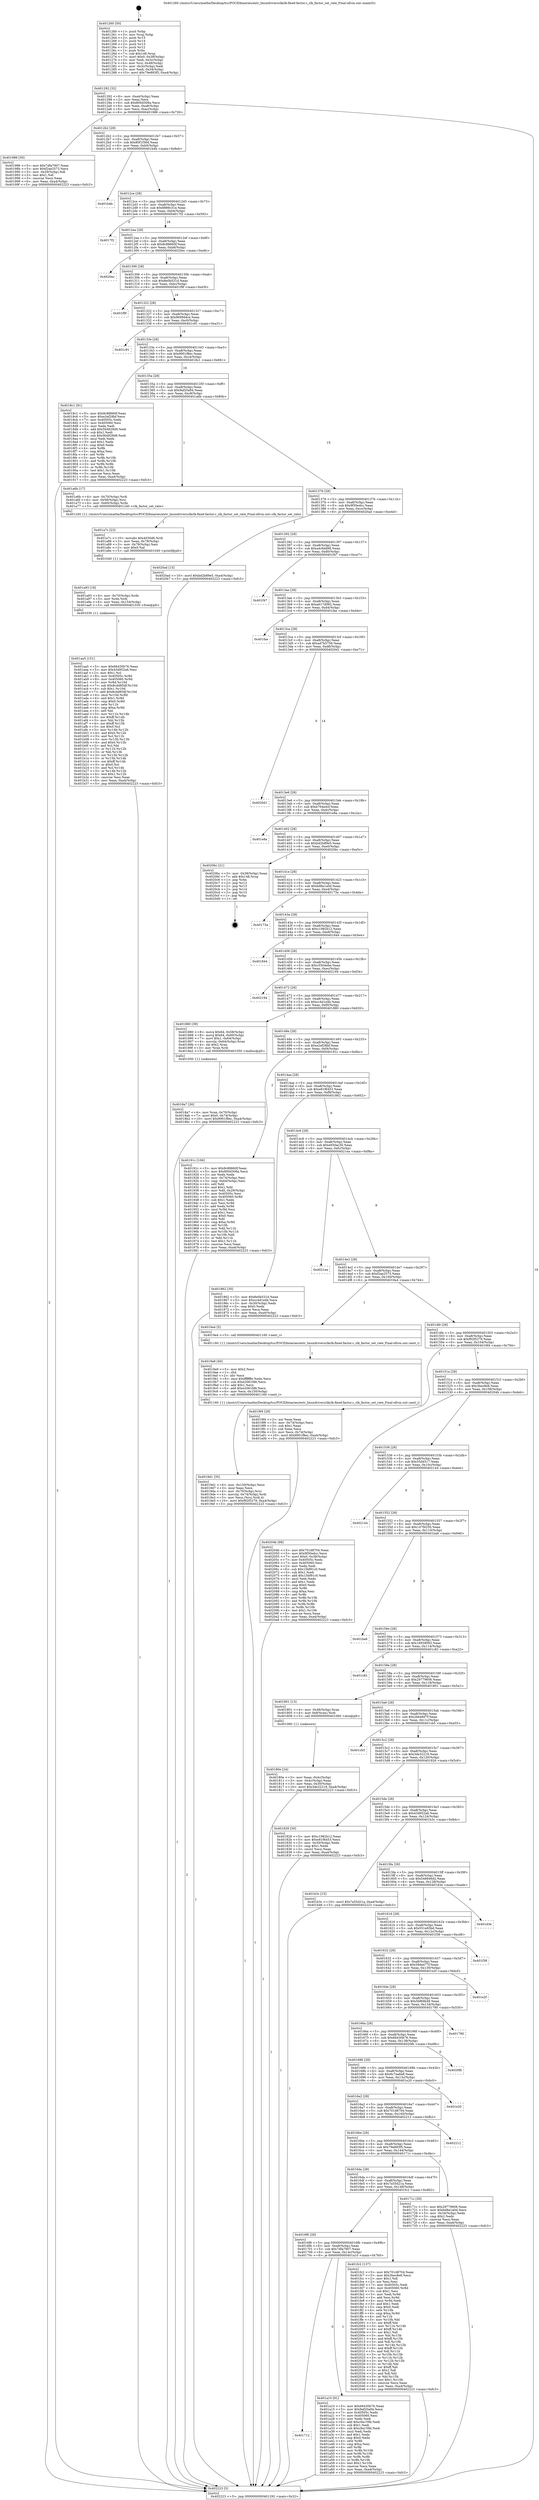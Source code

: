 digraph "0x401260" {
  label = "0x401260 (/mnt/c/Users/mathe/Desktop/tcc/POCII/binaries/extr_linuxdriversclkclk-fixed-factor.c_clk_factor_set_rate_Final-ollvm.out::main(0))"
  labelloc = "t"
  node[shape=record]

  Entry [label="",width=0.3,height=0.3,shape=circle,fillcolor=black,style=filled]
  "0x401292" [label="{
     0x401292 [32]\l
     | [instrs]\l
     &nbsp;&nbsp;0x401292 \<+6\>: mov -0xa4(%rbp),%eax\l
     &nbsp;&nbsp;0x401298 \<+2\>: mov %eax,%ecx\l
     &nbsp;&nbsp;0x40129a \<+6\>: sub $0x800d308a,%ecx\l
     &nbsp;&nbsp;0x4012a0 \<+6\>: mov %eax,-0xa8(%rbp)\l
     &nbsp;&nbsp;0x4012a6 \<+6\>: mov %ecx,-0xac(%rbp)\l
     &nbsp;&nbsp;0x4012ac \<+6\>: je 0000000000401986 \<main+0x726\>\l
  }"]
  "0x401986" [label="{
     0x401986 [30]\l
     | [instrs]\l
     &nbsp;&nbsp;0x401986 \<+5\>: mov $0x7dfa7907,%eax\l
     &nbsp;&nbsp;0x40198b \<+5\>: mov $0xf2ae2573,%ecx\l
     &nbsp;&nbsp;0x401990 \<+3\>: mov -0x29(%rbp),%dl\l
     &nbsp;&nbsp;0x401993 \<+3\>: test $0x1,%dl\l
     &nbsp;&nbsp;0x401996 \<+3\>: cmovne %ecx,%eax\l
     &nbsp;&nbsp;0x401999 \<+6\>: mov %eax,-0xa4(%rbp)\l
     &nbsp;&nbsp;0x40199f \<+5\>: jmp 0000000000402223 \<main+0xfc3\>\l
  }"]
  "0x4012b2" [label="{
     0x4012b2 [28]\l
     | [instrs]\l
     &nbsp;&nbsp;0x4012b2 \<+5\>: jmp 00000000004012b7 \<main+0x57\>\l
     &nbsp;&nbsp;0x4012b7 \<+6\>: mov -0xa8(%rbp),%eax\l
     &nbsp;&nbsp;0x4012bd \<+5\>: sub $0x80f1f36d,%eax\l
     &nbsp;&nbsp;0x4012c2 \<+6\>: mov %eax,-0xb0(%rbp)\l
     &nbsp;&nbsp;0x4012c8 \<+6\>: je 0000000000401b4b \<main+0x8eb\>\l
  }"]
  Exit [label="",width=0.3,height=0.3,shape=circle,fillcolor=black,style=filled,peripheries=2]
  "0x401b4b" [label="{
     0x401b4b\l
  }", style=dashed]
  "0x4012ce" [label="{
     0x4012ce [28]\l
     | [instrs]\l
     &nbsp;&nbsp;0x4012ce \<+5\>: jmp 00000000004012d3 \<main+0x73\>\l
     &nbsp;&nbsp;0x4012d3 \<+6\>: mov -0xa8(%rbp),%eax\l
     &nbsp;&nbsp;0x4012d9 \<+5\>: sub $0x8889c31e,%eax\l
     &nbsp;&nbsp;0x4012de \<+6\>: mov %eax,-0xb4(%rbp)\l
     &nbsp;&nbsp;0x4012e4 \<+6\>: je 00000000004017f2 \<main+0x592\>\l
  }"]
  "0x401aa5" [label="{
     0x401aa5 [151]\l
     | [instrs]\l
     &nbsp;&nbsp;0x401aa5 \<+5\>: mov $0x66430b76,%eax\l
     &nbsp;&nbsp;0x401aaa \<+5\>: mov $0x43d952a6,%esi\l
     &nbsp;&nbsp;0x401aaf \<+2\>: mov $0x1,%cl\l
     &nbsp;&nbsp;0x401ab1 \<+8\>: mov 0x40505c,%r8d\l
     &nbsp;&nbsp;0x401ab9 \<+8\>: mov 0x405060,%r9d\l
     &nbsp;&nbsp;0x401ac1 \<+3\>: mov %r8d,%r10d\l
     &nbsp;&nbsp;0x401ac4 \<+7\>: sub $0x8cdd85df,%r10d\l
     &nbsp;&nbsp;0x401acb \<+4\>: sub $0x1,%r10d\l
     &nbsp;&nbsp;0x401acf \<+7\>: add $0x8cdd85df,%r10d\l
     &nbsp;&nbsp;0x401ad6 \<+4\>: imul %r10d,%r8d\l
     &nbsp;&nbsp;0x401ada \<+4\>: and $0x1,%r8d\l
     &nbsp;&nbsp;0x401ade \<+4\>: cmp $0x0,%r8d\l
     &nbsp;&nbsp;0x401ae2 \<+4\>: sete %r11b\l
     &nbsp;&nbsp;0x401ae6 \<+4\>: cmp $0xa,%r9d\l
     &nbsp;&nbsp;0x401aea \<+3\>: setl %bl\l
     &nbsp;&nbsp;0x401aed \<+3\>: mov %r11b,%r14b\l
     &nbsp;&nbsp;0x401af0 \<+4\>: xor $0xff,%r14b\l
     &nbsp;&nbsp;0x401af4 \<+3\>: mov %bl,%r15b\l
     &nbsp;&nbsp;0x401af7 \<+4\>: xor $0xff,%r15b\l
     &nbsp;&nbsp;0x401afb \<+3\>: xor $0x0,%cl\l
     &nbsp;&nbsp;0x401afe \<+3\>: mov %r14b,%r12b\l
     &nbsp;&nbsp;0x401b01 \<+4\>: and $0x0,%r12b\l
     &nbsp;&nbsp;0x401b05 \<+3\>: and %cl,%r11b\l
     &nbsp;&nbsp;0x401b08 \<+3\>: mov %r15b,%r13b\l
     &nbsp;&nbsp;0x401b0b \<+4\>: and $0x0,%r13b\l
     &nbsp;&nbsp;0x401b0f \<+2\>: and %cl,%bl\l
     &nbsp;&nbsp;0x401b11 \<+3\>: or %r11b,%r12b\l
     &nbsp;&nbsp;0x401b14 \<+3\>: or %bl,%r13b\l
     &nbsp;&nbsp;0x401b17 \<+3\>: xor %r13b,%r12b\l
     &nbsp;&nbsp;0x401b1a \<+3\>: or %r15b,%r14b\l
     &nbsp;&nbsp;0x401b1d \<+4\>: xor $0xff,%r14b\l
     &nbsp;&nbsp;0x401b21 \<+3\>: or $0x0,%cl\l
     &nbsp;&nbsp;0x401b24 \<+3\>: and %cl,%r14b\l
     &nbsp;&nbsp;0x401b27 \<+3\>: or %r14b,%r12b\l
     &nbsp;&nbsp;0x401b2a \<+4\>: test $0x1,%r12b\l
     &nbsp;&nbsp;0x401b2e \<+3\>: cmovne %esi,%eax\l
     &nbsp;&nbsp;0x401b31 \<+6\>: mov %eax,-0xa4(%rbp)\l
     &nbsp;&nbsp;0x401b37 \<+5\>: jmp 0000000000402223 \<main+0xfc3\>\l
  }"]
  "0x4017f2" [label="{
     0x4017f2\l
  }", style=dashed]
  "0x4012ea" [label="{
     0x4012ea [28]\l
     | [instrs]\l
     &nbsp;&nbsp;0x4012ea \<+5\>: jmp 00000000004012ef \<main+0x8f\>\l
     &nbsp;&nbsp;0x4012ef \<+6\>: mov -0xa8(%rbp),%eax\l
     &nbsp;&nbsp;0x4012f5 \<+5\>: sub $0x8c88660f,%eax\l
     &nbsp;&nbsp;0x4012fa \<+6\>: mov %eax,-0xb8(%rbp)\l
     &nbsp;&nbsp;0x401300 \<+6\>: je 00000000004020ec \<main+0xe8c\>\l
  }"]
  "0x401a93" [label="{
     0x401a93 [18]\l
     | [instrs]\l
     &nbsp;&nbsp;0x401a93 \<+4\>: mov -0x70(%rbp),%rdx\l
     &nbsp;&nbsp;0x401a97 \<+3\>: mov %rdx,%rdi\l
     &nbsp;&nbsp;0x401a9a \<+6\>: mov %eax,-0x154(%rbp)\l
     &nbsp;&nbsp;0x401aa0 \<+5\>: call 0000000000401030 \<free@plt\>\l
     | [calls]\l
     &nbsp;&nbsp;0x401030 \{1\} (unknown)\l
  }"]
  "0x4020ec" [label="{
     0x4020ec\l
  }", style=dashed]
  "0x401306" [label="{
     0x401306 [28]\l
     | [instrs]\l
     &nbsp;&nbsp;0x401306 \<+5\>: jmp 000000000040130b \<main+0xab\>\l
     &nbsp;&nbsp;0x40130b \<+6\>: mov -0xa8(%rbp),%eax\l
     &nbsp;&nbsp;0x401311 \<+5\>: sub $0x8e0b531d,%eax\l
     &nbsp;&nbsp;0x401316 \<+6\>: mov %eax,-0xbc(%rbp)\l
     &nbsp;&nbsp;0x40131c \<+6\>: je 0000000000401f9f \<main+0xd3f\>\l
  }"]
  "0x401a7c" [label="{
     0x401a7c [23]\l
     | [instrs]\l
     &nbsp;&nbsp;0x401a7c \<+10\>: movabs $0x4030d6,%rdi\l
     &nbsp;&nbsp;0x401a86 \<+3\>: mov %eax,-0x78(%rbp)\l
     &nbsp;&nbsp;0x401a89 \<+3\>: mov -0x78(%rbp),%esi\l
     &nbsp;&nbsp;0x401a8c \<+2\>: mov $0x0,%al\l
     &nbsp;&nbsp;0x401a8e \<+5\>: call 0000000000401040 \<printf@plt\>\l
     | [calls]\l
     &nbsp;&nbsp;0x401040 \{1\} (unknown)\l
  }"]
  "0x401f9f" [label="{
     0x401f9f\l
  }", style=dashed]
  "0x401322" [label="{
     0x401322 [28]\l
     | [instrs]\l
     &nbsp;&nbsp;0x401322 \<+5\>: jmp 0000000000401327 \<main+0xc7\>\l
     &nbsp;&nbsp;0x401327 \<+6\>: mov -0xa8(%rbp),%eax\l
     &nbsp;&nbsp;0x40132d \<+5\>: sub $0x9699d4ce,%eax\l
     &nbsp;&nbsp;0x401332 \<+6\>: mov %eax,-0xc0(%rbp)\l
     &nbsp;&nbsp;0x401338 \<+6\>: je 0000000000401c91 \<main+0xa31\>\l
  }"]
  "0x401712" [label="{
     0x401712\l
  }", style=dashed]
  "0x401c91" [label="{
     0x401c91\l
  }", style=dashed]
  "0x40133e" [label="{
     0x40133e [28]\l
     | [instrs]\l
     &nbsp;&nbsp;0x40133e \<+5\>: jmp 0000000000401343 \<main+0xe3\>\l
     &nbsp;&nbsp;0x401343 \<+6\>: mov -0xa8(%rbp),%eax\l
     &nbsp;&nbsp;0x401349 \<+5\>: sub $0x9901f8ec,%eax\l
     &nbsp;&nbsp;0x40134e \<+6\>: mov %eax,-0xc4(%rbp)\l
     &nbsp;&nbsp;0x401354 \<+6\>: je 00000000004018c1 \<main+0x661\>\l
  }"]
  "0x401a10" [label="{
     0x401a10 [91]\l
     | [instrs]\l
     &nbsp;&nbsp;0x401a10 \<+5\>: mov $0x66430b76,%eax\l
     &nbsp;&nbsp;0x401a15 \<+5\>: mov $0x9af20a94,%ecx\l
     &nbsp;&nbsp;0x401a1a \<+7\>: mov 0x40505c,%edx\l
     &nbsp;&nbsp;0x401a21 \<+7\>: mov 0x405060,%esi\l
     &nbsp;&nbsp;0x401a28 \<+2\>: mov %edx,%edi\l
     &nbsp;&nbsp;0x401a2a \<+6\>: add $0xc9a159b,%edi\l
     &nbsp;&nbsp;0x401a30 \<+3\>: sub $0x1,%edi\l
     &nbsp;&nbsp;0x401a33 \<+6\>: sub $0xc9a159b,%edi\l
     &nbsp;&nbsp;0x401a39 \<+3\>: imul %edi,%edx\l
     &nbsp;&nbsp;0x401a3c \<+3\>: and $0x1,%edx\l
     &nbsp;&nbsp;0x401a3f \<+3\>: cmp $0x0,%edx\l
     &nbsp;&nbsp;0x401a42 \<+4\>: sete %r8b\l
     &nbsp;&nbsp;0x401a46 \<+3\>: cmp $0xa,%esi\l
     &nbsp;&nbsp;0x401a49 \<+4\>: setl %r9b\l
     &nbsp;&nbsp;0x401a4d \<+3\>: mov %r8b,%r10b\l
     &nbsp;&nbsp;0x401a50 \<+3\>: and %r9b,%r10b\l
     &nbsp;&nbsp;0x401a53 \<+3\>: xor %r9b,%r8b\l
     &nbsp;&nbsp;0x401a56 \<+3\>: or %r8b,%r10b\l
     &nbsp;&nbsp;0x401a59 \<+4\>: test $0x1,%r10b\l
     &nbsp;&nbsp;0x401a5d \<+3\>: cmovne %ecx,%eax\l
     &nbsp;&nbsp;0x401a60 \<+6\>: mov %eax,-0xa4(%rbp)\l
     &nbsp;&nbsp;0x401a66 \<+5\>: jmp 0000000000402223 \<main+0xfc3\>\l
  }"]
  "0x4018c1" [label="{
     0x4018c1 [91]\l
     | [instrs]\l
     &nbsp;&nbsp;0x4018c1 \<+5\>: mov $0x8c88660f,%eax\l
     &nbsp;&nbsp;0x4018c6 \<+5\>: mov $0xe2ef28bf,%ecx\l
     &nbsp;&nbsp;0x4018cb \<+7\>: mov 0x40505c,%edx\l
     &nbsp;&nbsp;0x4018d2 \<+7\>: mov 0x405060,%esi\l
     &nbsp;&nbsp;0x4018d9 \<+2\>: mov %edx,%edi\l
     &nbsp;&nbsp;0x4018db \<+6\>: add $0x564829d9,%edi\l
     &nbsp;&nbsp;0x4018e1 \<+3\>: sub $0x1,%edi\l
     &nbsp;&nbsp;0x4018e4 \<+6\>: sub $0x564829d9,%edi\l
     &nbsp;&nbsp;0x4018ea \<+3\>: imul %edi,%edx\l
     &nbsp;&nbsp;0x4018ed \<+3\>: and $0x1,%edx\l
     &nbsp;&nbsp;0x4018f0 \<+3\>: cmp $0x0,%edx\l
     &nbsp;&nbsp;0x4018f3 \<+4\>: sete %r8b\l
     &nbsp;&nbsp;0x4018f7 \<+3\>: cmp $0xa,%esi\l
     &nbsp;&nbsp;0x4018fa \<+4\>: setl %r9b\l
     &nbsp;&nbsp;0x4018fe \<+3\>: mov %r8b,%r10b\l
     &nbsp;&nbsp;0x401901 \<+3\>: and %r9b,%r10b\l
     &nbsp;&nbsp;0x401904 \<+3\>: xor %r9b,%r8b\l
     &nbsp;&nbsp;0x401907 \<+3\>: or %r8b,%r10b\l
     &nbsp;&nbsp;0x40190a \<+4\>: test $0x1,%r10b\l
     &nbsp;&nbsp;0x40190e \<+3\>: cmovne %ecx,%eax\l
     &nbsp;&nbsp;0x401911 \<+6\>: mov %eax,-0xa4(%rbp)\l
     &nbsp;&nbsp;0x401917 \<+5\>: jmp 0000000000402223 \<main+0xfc3\>\l
  }"]
  "0x40135a" [label="{
     0x40135a [28]\l
     | [instrs]\l
     &nbsp;&nbsp;0x40135a \<+5\>: jmp 000000000040135f \<main+0xff\>\l
     &nbsp;&nbsp;0x40135f \<+6\>: mov -0xa8(%rbp),%eax\l
     &nbsp;&nbsp;0x401365 \<+5\>: sub $0x9af20a94,%eax\l
     &nbsp;&nbsp;0x40136a \<+6\>: mov %eax,-0xc8(%rbp)\l
     &nbsp;&nbsp;0x401370 \<+6\>: je 0000000000401a6b \<main+0x80b\>\l
  }"]
  "0x4016f6" [label="{
     0x4016f6 [28]\l
     | [instrs]\l
     &nbsp;&nbsp;0x4016f6 \<+5\>: jmp 00000000004016fb \<main+0x49b\>\l
     &nbsp;&nbsp;0x4016fb \<+6\>: mov -0xa8(%rbp),%eax\l
     &nbsp;&nbsp;0x401701 \<+5\>: sub $0x7dfa7907,%eax\l
     &nbsp;&nbsp;0x401706 \<+6\>: mov %eax,-0x14c(%rbp)\l
     &nbsp;&nbsp;0x40170c \<+6\>: je 0000000000401a10 \<main+0x7b0\>\l
  }"]
  "0x401a6b" [label="{
     0x401a6b [17]\l
     | [instrs]\l
     &nbsp;&nbsp;0x401a6b \<+4\>: mov -0x70(%rbp),%rdi\l
     &nbsp;&nbsp;0x401a6f \<+4\>: mov -0x58(%rbp),%rsi\l
     &nbsp;&nbsp;0x401a73 \<+4\>: mov -0x60(%rbp),%rdx\l
     &nbsp;&nbsp;0x401a77 \<+5\>: call 0000000000401240 \<clk_factor_set_rate\>\l
     | [calls]\l
     &nbsp;&nbsp;0x401240 \{1\} (/mnt/c/Users/mathe/Desktop/tcc/POCII/binaries/extr_linuxdriversclkclk-fixed-factor.c_clk_factor_set_rate_Final-ollvm.out::clk_factor_set_rate)\l
  }"]
  "0x401376" [label="{
     0x401376 [28]\l
     | [instrs]\l
     &nbsp;&nbsp;0x401376 \<+5\>: jmp 000000000040137b \<main+0x11b\>\l
     &nbsp;&nbsp;0x40137b \<+6\>: mov -0xa8(%rbp),%eax\l
     &nbsp;&nbsp;0x401381 \<+5\>: sub $0x9f30edcc,%eax\l
     &nbsp;&nbsp;0x401386 \<+6\>: mov %eax,-0xcc(%rbp)\l
     &nbsp;&nbsp;0x40138c \<+6\>: je 00000000004020ad \<main+0xe4d\>\l
  }"]
  "0x401fc2" [label="{
     0x401fc2 [137]\l
     | [instrs]\l
     &nbsp;&nbsp;0x401fc2 \<+5\>: mov $0x701d8704,%eax\l
     &nbsp;&nbsp;0x401fc7 \<+5\>: mov $0x3bec8e8,%ecx\l
     &nbsp;&nbsp;0x401fcc \<+2\>: mov $0x1,%dl\l
     &nbsp;&nbsp;0x401fce \<+2\>: xor %esi,%esi\l
     &nbsp;&nbsp;0x401fd0 \<+7\>: mov 0x40505c,%edi\l
     &nbsp;&nbsp;0x401fd7 \<+8\>: mov 0x405060,%r8d\l
     &nbsp;&nbsp;0x401fdf \<+3\>: sub $0x1,%esi\l
     &nbsp;&nbsp;0x401fe2 \<+3\>: mov %edi,%r9d\l
     &nbsp;&nbsp;0x401fe5 \<+3\>: add %esi,%r9d\l
     &nbsp;&nbsp;0x401fe8 \<+4\>: imul %r9d,%edi\l
     &nbsp;&nbsp;0x401fec \<+3\>: and $0x1,%edi\l
     &nbsp;&nbsp;0x401fef \<+3\>: cmp $0x0,%edi\l
     &nbsp;&nbsp;0x401ff2 \<+4\>: sete %r10b\l
     &nbsp;&nbsp;0x401ff6 \<+4\>: cmp $0xa,%r8d\l
     &nbsp;&nbsp;0x401ffa \<+4\>: setl %r11b\l
     &nbsp;&nbsp;0x401ffe \<+3\>: mov %r10b,%bl\l
     &nbsp;&nbsp;0x402001 \<+3\>: xor $0xff,%bl\l
     &nbsp;&nbsp;0x402004 \<+3\>: mov %r11b,%r14b\l
     &nbsp;&nbsp;0x402007 \<+4\>: xor $0xff,%r14b\l
     &nbsp;&nbsp;0x40200b \<+3\>: xor $0x1,%dl\l
     &nbsp;&nbsp;0x40200e \<+3\>: mov %bl,%r15b\l
     &nbsp;&nbsp;0x402011 \<+4\>: and $0xff,%r15b\l
     &nbsp;&nbsp;0x402015 \<+3\>: and %dl,%r10b\l
     &nbsp;&nbsp;0x402018 \<+3\>: mov %r14b,%r12b\l
     &nbsp;&nbsp;0x40201b \<+4\>: and $0xff,%r12b\l
     &nbsp;&nbsp;0x40201f \<+3\>: and %dl,%r11b\l
     &nbsp;&nbsp;0x402022 \<+3\>: or %r10b,%r15b\l
     &nbsp;&nbsp;0x402025 \<+3\>: or %r11b,%r12b\l
     &nbsp;&nbsp;0x402028 \<+3\>: xor %r12b,%r15b\l
     &nbsp;&nbsp;0x40202b \<+3\>: or %r14b,%bl\l
     &nbsp;&nbsp;0x40202e \<+3\>: xor $0xff,%bl\l
     &nbsp;&nbsp;0x402031 \<+3\>: or $0x1,%dl\l
     &nbsp;&nbsp;0x402034 \<+2\>: and %dl,%bl\l
     &nbsp;&nbsp;0x402036 \<+3\>: or %bl,%r15b\l
     &nbsp;&nbsp;0x402039 \<+4\>: test $0x1,%r15b\l
     &nbsp;&nbsp;0x40203d \<+3\>: cmovne %ecx,%eax\l
     &nbsp;&nbsp;0x402040 \<+6\>: mov %eax,-0xa4(%rbp)\l
     &nbsp;&nbsp;0x402046 \<+5\>: jmp 0000000000402223 \<main+0xfc3\>\l
  }"]
  "0x4020ad" [label="{
     0x4020ad [15]\l
     | [instrs]\l
     &nbsp;&nbsp;0x4020ad \<+10\>: movl $0xbd2b89e5,-0xa4(%rbp)\l
     &nbsp;&nbsp;0x4020b7 \<+5\>: jmp 0000000000402223 \<main+0xfc3\>\l
  }"]
  "0x401392" [label="{
     0x401392 [28]\l
     | [instrs]\l
     &nbsp;&nbsp;0x401392 \<+5\>: jmp 0000000000401397 \<main+0x137\>\l
     &nbsp;&nbsp;0x401397 \<+6\>: mov -0xa8(%rbp),%eax\l
     &nbsp;&nbsp;0x40139d \<+5\>: sub $0xa4c6dd98,%eax\l
     &nbsp;&nbsp;0x4013a2 \<+6\>: mov %eax,-0xd0(%rbp)\l
     &nbsp;&nbsp;0x4013a8 \<+6\>: je 0000000000401f47 \<main+0xce7\>\l
  }"]
  "0x4019d1" [label="{
     0x4019d1 [35]\l
     | [instrs]\l
     &nbsp;&nbsp;0x4019d1 \<+6\>: mov -0x150(%rbp),%ecx\l
     &nbsp;&nbsp;0x4019d7 \<+3\>: imul %eax,%ecx\l
     &nbsp;&nbsp;0x4019da \<+4\>: mov -0x70(%rbp),%rsi\l
     &nbsp;&nbsp;0x4019de \<+4\>: movslq -0x74(%rbp),%rdi\l
     &nbsp;&nbsp;0x4019e2 \<+3\>: mov %ecx,(%rsi,%rdi,4)\l
     &nbsp;&nbsp;0x4019e5 \<+10\>: movl $0xf92f5279,-0xa4(%rbp)\l
     &nbsp;&nbsp;0x4019ef \<+5\>: jmp 0000000000402223 \<main+0xfc3\>\l
  }"]
  "0x401f47" [label="{
     0x401f47\l
  }", style=dashed]
  "0x4013ae" [label="{
     0x4013ae [28]\l
     | [instrs]\l
     &nbsp;&nbsp;0x4013ae \<+5\>: jmp 00000000004013b3 \<main+0x153\>\l
     &nbsp;&nbsp;0x4013b3 \<+6\>: mov -0xa8(%rbp),%eax\l
     &nbsp;&nbsp;0x4013b9 \<+5\>: sub $0xa617d092,%eax\l
     &nbsp;&nbsp;0x4013be \<+6\>: mov %eax,-0xd4(%rbp)\l
     &nbsp;&nbsp;0x4013c4 \<+6\>: je 0000000000401fae \<main+0xd4e\>\l
  }"]
  "0x4019a9" [label="{
     0x4019a9 [40]\l
     | [instrs]\l
     &nbsp;&nbsp;0x4019a9 \<+5\>: mov $0x2,%ecx\l
     &nbsp;&nbsp;0x4019ae \<+1\>: cltd\l
     &nbsp;&nbsp;0x4019af \<+2\>: idiv %ecx\l
     &nbsp;&nbsp;0x4019b1 \<+6\>: imul $0xfffffffe,%edx,%ecx\l
     &nbsp;&nbsp;0x4019b7 \<+6\>: sub $0xe2061fd6,%ecx\l
     &nbsp;&nbsp;0x4019bd \<+3\>: add $0x1,%ecx\l
     &nbsp;&nbsp;0x4019c0 \<+6\>: add $0xe2061fd6,%ecx\l
     &nbsp;&nbsp;0x4019c6 \<+6\>: mov %ecx,-0x150(%rbp)\l
     &nbsp;&nbsp;0x4019cc \<+5\>: call 0000000000401160 \<next_i\>\l
     | [calls]\l
     &nbsp;&nbsp;0x401160 \{1\} (/mnt/c/Users/mathe/Desktop/tcc/POCII/binaries/extr_linuxdriversclkclk-fixed-factor.c_clk_factor_set_rate_Final-ollvm.out::next_i)\l
  }"]
  "0x401fae" [label="{
     0x401fae\l
  }", style=dashed]
  "0x4013ca" [label="{
     0x4013ca [28]\l
     | [instrs]\l
     &nbsp;&nbsp;0x4013ca \<+5\>: jmp 00000000004013cf \<main+0x16f\>\l
     &nbsp;&nbsp;0x4013cf \<+6\>: mov -0xa8(%rbp),%eax\l
     &nbsp;&nbsp;0x4013d5 \<+5\>: sub $0xad7b5756,%eax\l
     &nbsp;&nbsp;0x4013da \<+6\>: mov %eax,-0xd8(%rbp)\l
     &nbsp;&nbsp;0x4013e0 \<+6\>: je 00000000004020d1 \<main+0xe71\>\l
  }"]
  "0x4018a7" [label="{
     0x4018a7 [26]\l
     | [instrs]\l
     &nbsp;&nbsp;0x4018a7 \<+4\>: mov %rax,-0x70(%rbp)\l
     &nbsp;&nbsp;0x4018ab \<+7\>: movl $0x0,-0x74(%rbp)\l
     &nbsp;&nbsp;0x4018b2 \<+10\>: movl $0x9901f8ec,-0xa4(%rbp)\l
     &nbsp;&nbsp;0x4018bc \<+5\>: jmp 0000000000402223 \<main+0xfc3\>\l
  }"]
  "0x4020d1" [label="{
     0x4020d1\l
  }", style=dashed]
  "0x4013e6" [label="{
     0x4013e6 [28]\l
     | [instrs]\l
     &nbsp;&nbsp;0x4013e6 \<+5\>: jmp 00000000004013eb \<main+0x18b\>\l
     &nbsp;&nbsp;0x4013eb \<+6\>: mov -0xa8(%rbp),%eax\l
     &nbsp;&nbsp;0x4013f1 \<+5\>: sub $0xb764e4cf,%eax\l
     &nbsp;&nbsp;0x4013f6 \<+6\>: mov %eax,-0xdc(%rbp)\l
     &nbsp;&nbsp;0x4013fc \<+6\>: je 0000000000401e8a \<main+0xc2a\>\l
  }"]
  "0x40180e" [label="{
     0x40180e [24]\l
     | [instrs]\l
     &nbsp;&nbsp;0x40180e \<+3\>: mov %eax,-0x4c(%rbp)\l
     &nbsp;&nbsp;0x401811 \<+3\>: mov -0x4c(%rbp),%eax\l
     &nbsp;&nbsp;0x401814 \<+3\>: mov %eax,-0x30(%rbp)\l
     &nbsp;&nbsp;0x401817 \<+10\>: movl $0x3de32219,-0xa4(%rbp)\l
     &nbsp;&nbsp;0x401821 \<+5\>: jmp 0000000000402223 \<main+0xfc3\>\l
  }"]
  "0x401e8a" [label="{
     0x401e8a\l
  }", style=dashed]
  "0x401402" [label="{
     0x401402 [28]\l
     | [instrs]\l
     &nbsp;&nbsp;0x401402 \<+5\>: jmp 0000000000401407 \<main+0x1a7\>\l
     &nbsp;&nbsp;0x401407 \<+6\>: mov -0xa8(%rbp),%eax\l
     &nbsp;&nbsp;0x40140d \<+5\>: sub $0xbd2b89e5,%eax\l
     &nbsp;&nbsp;0x401412 \<+6\>: mov %eax,-0xe0(%rbp)\l
     &nbsp;&nbsp;0x401418 \<+6\>: je 00000000004020bc \<main+0xe5c\>\l
  }"]
  "0x401260" [label="{
     0x401260 [50]\l
     | [instrs]\l
     &nbsp;&nbsp;0x401260 \<+1\>: push %rbp\l
     &nbsp;&nbsp;0x401261 \<+3\>: mov %rsp,%rbp\l
     &nbsp;&nbsp;0x401264 \<+2\>: push %r15\l
     &nbsp;&nbsp;0x401266 \<+2\>: push %r14\l
     &nbsp;&nbsp;0x401268 \<+2\>: push %r13\l
     &nbsp;&nbsp;0x40126a \<+2\>: push %r12\l
     &nbsp;&nbsp;0x40126c \<+1\>: push %rbx\l
     &nbsp;&nbsp;0x40126d \<+7\>: sub $0x148,%rsp\l
     &nbsp;&nbsp;0x401274 \<+7\>: movl $0x0,-0x38(%rbp)\l
     &nbsp;&nbsp;0x40127b \<+3\>: mov %edi,-0x3c(%rbp)\l
     &nbsp;&nbsp;0x40127e \<+4\>: mov %rsi,-0x48(%rbp)\l
     &nbsp;&nbsp;0x401282 \<+3\>: mov -0x3c(%rbp),%edi\l
     &nbsp;&nbsp;0x401285 \<+3\>: mov %edi,-0x34(%rbp)\l
     &nbsp;&nbsp;0x401288 \<+10\>: movl $0x79e893f5,-0xa4(%rbp)\l
  }"]
  "0x4020bc" [label="{
     0x4020bc [21]\l
     | [instrs]\l
     &nbsp;&nbsp;0x4020bc \<+3\>: mov -0x38(%rbp),%eax\l
     &nbsp;&nbsp;0x4020bf \<+7\>: add $0x148,%rsp\l
     &nbsp;&nbsp;0x4020c6 \<+1\>: pop %rbx\l
     &nbsp;&nbsp;0x4020c7 \<+2\>: pop %r12\l
     &nbsp;&nbsp;0x4020c9 \<+2\>: pop %r13\l
     &nbsp;&nbsp;0x4020cb \<+2\>: pop %r14\l
     &nbsp;&nbsp;0x4020cd \<+2\>: pop %r15\l
     &nbsp;&nbsp;0x4020cf \<+1\>: pop %rbp\l
     &nbsp;&nbsp;0x4020d0 \<+1\>: ret\l
  }"]
  "0x40141e" [label="{
     0x40141e [28]\l
     | [instrs]\l
     &nbsp;&nbsp;0x40141e \<+5\>: jmp 0000000000401423 \<main+0x1c3\>\l
     &nbsp;&nbsp;0x401423 \<+6\>: mov -0xa8(%rbp),%eax\l
     &nbsp;&nbsp;0x401429 \<+5\>: sub $0xbd8a1a0d,%eax\l
     &nbsp;&nbsp;0x40142e \<+6\>: mov %eax,-0xe4(%rbp)\l
     &nbsp;&nbsp;0x401434 \<+6\>: je 000000000040173a \<main+0x4da\>\l
  }"]
  "0x402223" [label="{
     0x402223 [5]\l
     | [instrs]\l
     &nbsp;&nbsp;0x402223 \<+5\>: jmp 0000000000401292 \<main+0x32\>\l
  }"]
  "0x40173a" [label="{
     0x40173a\l
  }", style=dashed]
  "0x40143a" [label="{
     0x40143a [28]\l
     | [instrs]\l
     &nbsp;&nbsp;0x40143a \<+5\>: jmp 000000000040143f \<main+0x1df\>\l
     &nbsp;&nbsp;0x40143f \<+6\>: mov -0xa8(%rbp),%eax\l
     &nbsp;&nbsp;0x401445 \<+5\>: sub $0xc1982b12,%eax\l
     &nbsp;&nbsp;0x40144a \<+6\>: mov %eax,-0xe8(%rbp)\l
     &nbsp;&nbsp;0x401450 \<+6\>: je 0000000000401844 \<main+0x5e4\>\l
  }"]
  "0x4016da" [label="{
     0x4016da [28]\l
     | [instrs]\l
     &nbsp;&nbsp;0x4016da \<+5\>: jmp 00000000004016df \<main+0x47f\>\l
     &nbsp;&nbsp;0x4016df \<+6\>: mov -0xa8(%rbp),%eax\l
     &nbsp;&nbsp;0x4016e5 \<+5\>: sub $0x7a55d21a,%eax\l
     &nbsp;&nbsp;0x4016ea \<+6\>: mov %eax,-0x148(%rbp)\l
     &nbsp;&nbsp;0x4016f0 \<+6\>: je 0000000000401fc2 \<main+0xd62\>\l
  }"]
  "0x401844" [label="{
     0x401844\l
  }", style=dashed]
  "0x401456" [label="{
     0x401456 [28]\l
     | [instrs]\l
     &nbsp;&nbsp;0x401456 \<+5\>: jmp 000000000040145b \<main+0x1fb\>\l
     &nbsp;&nbsp;0x40145b \<+6\>: mov -0xa8(%rbp),%eax\l
     &nbsp;&nbsp;0x401461 \<+5\>: sub $0xc5504ebe,%eax\l
     &nbsp;&nbsp;0x401466 \<+6\>: mov %eax,-0xec(%rbp)\l
     &nbsp;&nbsp;0x40146c \<+6\>: je 0000000000402194 \<main+0xf34\>\l
  }"]
  "0x40171c" [label="{
     0x40171c [30]\l
     | [instrs]\l
     &nbsp;&nbsp;0x40171c \<+5\>: mov $0x29779606,%eax\l
     &nbsp;&nbsp;0x401721 \<+5\>: mov $0xbd8a1a0d,%ecx\l
     &nbsp;&nbsp;0x401726 \<+3\>: mov -0x34(%rbp),%edx\l
     &nbsp;&nbsp;0x401729 \<+3\>: cmp $0x2,%edx\l
     &nbsp;&nbsp;0x40172c \<+3\>: cmovne %ecx,%eax\l
     &nbsp;&nbsp;0x40172f \<+6\>: mov %eax,-0xa4(%rbp)\l
     &nbsp;&nbsp;0x401735 \<+5\>: jmp 0000000000402223 \<main+0xfc3\>\l
  }"]
  "0x402194" [label="{
     0x402194\l
  }", style=dashed]
  "0x401472" [label="{
     0x401472 [28]\l
     | [instrs]\l
     &nbsp;&nbsp;0x401472 \<+5\>: jmp 0000000000401477 \<main+0x217\>\l
     &nbsp;&nbsp;0x401477 \<+6\>: mov -0xa8(%rbp),%eax\l
     &nbsp;&nbsp;0x40147d \<+5\>: sub $0xcc4d1e4b,%eax\l
     &nbsp;&nbsp;0x401482 \<+6\>: mov %eax,-0xf0(%rbp)\l
     &nbsp;&nbsp;0x401488 \<+6\>: je 0000000000401880 \<main+0x620\>\l
  }"]
  "0x4016be" [label="{
     0x4016be [28]\l
     | [instrs]\l
     &nbsp;&nbsp;0x4016be \<+5\>: jmp 00000000004016c3 \<main+0x463\>\l
     &nbsp;&nbsp;0x4016c3 \<+6\>: mov -0xa8(%rbp),%eax\l
     &nbsp;&nbsp;0x4016c9 \<+5\>: sub $0x79e893f5,%eax\l
     &nbsp;&nbsp;0x4016ce \<+6\>: mov %eax,-0x144(%rbp)\l
     &nbsp;&nbsp;0x4016d4 \<+6\>: je 000000000040171c \<main+0x4bc\>\l
  }"]
  "0x401880" [label="{
     0x401880 [39]\l
     | [instrs]\l
     &nbsp;&nbsp;0x401880 \<+8\>: movq $0x64,-0x58(%rbp)\l
     &nbsp;&nbsp;0x401888 \<+8\>: movq $0x64,-0x60(%rbp)\l
     &nbsp;&nbsp;0x401890 \<+7\>: movl $0x1,-0x64(%rbp)\l
     &nbsp;&nbsp;0x401897 \<+4\>: movslq -0x64(%rbp),%rax\l
     &nbsp;&nbsp;0x40189b \<+4\>: shl $0x2,%rax\l
     &nbsp;&nbsp;0x40189f \<+3\>: mov %rax,%rdi\l
     &nbsp;&nbsp;0x4018a2 \<+5\>: call 0000000000401050 \<malloc@plt\>\l
     | [calls]\l
     &nbsp;&nbsp;0x401050 \{1\} (unknown)\l
  }"]
  "0x40148e" [label="{
     0x40148e [28]\l
     | [instrs]\l
     &nbsp;&nbsp;0x40148e \<+5\>: jmp 0000000000401493 \<main+0x233\>\l
     &nbsp;&nbsp;0x401493 \<+6\>: mov -0xa8(%rbp),%eax\l
     &nbsp;&nbsp;0x401499 \<+5\>: sub $0xe2ef28bf,%eax\l
     &nbsp;&nbsp;0x40149e \<+6\>: mov %eax,-0xf4(%rbp)\l
     &nbsp;&nbsp;0x4014a4 \<+6\>: je 000000000040191c \<main+0x6bc\>\l
  }"]
  "0x402212" [label="{
     0x402212\l
  }", style=dashed]
  "0x40191c" [label="{
     0x40191c [106]\l
     | [instrs]\l
     &nbsp;&nbsp;0x40191c \<+5\>: mov $0x8c88660f,%eax\l
     &nbsp;&nbsp;0x401921 \<+5\>: mov $0x800d308a,%ecx\l
     &nbsp;&nbsp;0x401926 \<+2\>: xor %edx,%edx\l
     &nbsp;&nbsp;0x401928 \<+3\>: mov -0x74(%rbp),%esi\l
     &nbsp;&nbsp;0x40192b \<+3\>: cmp -0x64(%rbp),%esi\l
     &nbsp;&nbsp;0x40192e \<+4\>: setl %dil\l
     &nbsp;&nbsp;0x401932 \<+4\>: and $0x1,%dil\l
     &nbsp;&nbsp;0x401936 \<+4\>: mov %dil,-0x29(%rbp)\l
     &nbsp;&nbsp;0x40193a \<+7\>: mov 0x40505c,%esi\l
     &nbsp;&nbsp;0x401941 \<+8\>: mov 0x405060,%r8d\l
     &nbsp;&nbsp;0x401949 \<+3\>: sub $0x1,%edx\l
     &nbsp;&nbsp;0x40194c \<+3\>: mov %esi,%r9d\l
     &nbsp;&nbsp;0x40194f \<+3\>: add %edx,%r9d\l
     &nbsp;&nbsp;0x401952 \<+4\>: imul %r9d,%esi\l
     &nbsp;&nbsp;0x401956 \<+3\>: and $0x1,%esi\l
     &nbsp;&nbsp;0x401959 \<+3\>: cmp $0x0,%esi\l
     &nbsp;&nbsp;0x40195c \<+4\>: sete %dil\l
     &nbsp;&nbsp;0x401960 \<+4\>: cmp $0xa,%r8d\l
     &nbsp;&nbsp;0x401964 \<+4\>: setl %r10b\l
     &nbsp;&nbsp;0x401968 \<+3\>: mov %dil,%r11b\l
     &nbsp;&nbsp;0x40196b \<+3\>: and %r10b,%r11b\l
     &nbsp;&nbsp;0x40196e \<+3\>: xor %r10b,%dil\l
     &nbsp;&nbsp;0x401971 \<+3\>: or %dil,%r11b\l
     &nbsp;&nbsp;0x401974 \<+4\>: test $0x1,%r11b\l
     &nbsp;&nbsp;0x401978 \<+3\>: cmovne %ecx,%eax\l
     &nbsp;&nbsp;0x40197b \<+6\>: mov %eax,-0xa4(%rbp)\l
     &nbsp;&nbsp;0x401981 \<+5\>: jmp 0000000000402223 \<main+0xfc3\>\l
  }"]
  "0x4014aa" [label="{
     0x4014aa [28]\l
     | [instrs]\l
     &nbsp;&nbsp;0x4014aa \<+5\>: jmp 00000000004014af \<main+0x24f\>\l
     &nbsp;&nbsp;0x4014af \<+6\>: mov -0xa8(%rbp),%eax\l
     &nbsp;&nbsp;0x4014b5 \<+5\>: sub $0xe81f6453,%eax\l
     &nbsp;&nbsp;0x4014ba \<+6\>: mov %eax,-0xf8(%rbp)\l
     &nbsp;&nbsp;0x4014c0 \<+6\>: je 0000000000401862 \<main+0x602\>\l
  }"]
  "0x4016a2" [label="{
     0x4016a2 [28]\l
     | [instrs]\l
     &nbsp;&nbsp;0x4016a2 \<+5\>: jmp 00000000004016a7 \<main+0x447\>\l
     &nbsp;&nbsp;0x4016a7 \<+6\>: mov -0xa8(%rbp),%eax\l
     &nbsp;&nbsp;0x4016ad \<+5\>: sub $0x701d8704,%eax\l
     &nbsp;&nbsp;0x4016b2 \<+6\>: mov %eax,-0x140(%rbp)\l
     &nbsp;&nbsp;0x4016b8 \<+6\>: je 0000000000402212 \<main+0xfb2\>\l
  }"]
  "0x401862" [label="{
     0x401862 [30]\l
     | [instrs]\l
     &nbsp;&nbsp;0x401862 \<+5\>: mov $0x8e0b531d,%eax\l
     &nbsp;&nbsp;0x401867 \<+5\>: mov $0xcc4d1e4b,%ecx\l
     &nbsp;&nbsp;0x40186c \<+3\>: mov -0x30(%rbp),%edx\l
     &nbsp;&nbsp;0x40186f \<+3\>: cmp $0x0,%edx\l
     &nbsp;&nbsp;0x401872 \<+3\>: cmove %ecx,%eax\l
     &nbsp;&nbsp;0x401875 \<+6\>: mov %eax,-0xa4(%rbp)\l
     &nbsp;&nbsp;0x40187b \<+5\>: jmp 0000000000402223 \<main+0xfc3\>\l
  }"]
  "0x4014c6" [label="{
     0x4014c6 [28]\l
     | [instrs]\l
     &nbsp;&nbsp;0x4014c6 \<+5\>: jmp 00000000004014cb \<main+0x26b\>\l
     &nbsp;&nbsp;0x4014cb \<+6\>: mov -0xa8(%rbp),%eax\l
     &nbsp;&nbsp;0x4014d1 \<+5\>: sub $0xe930ac30,%eax\l
     &nbsp;&nbsp;0x4014d6 \<+6\>: mov %eax,-0xfc(%rbp)\l
     &nbsp;&nbsp;0x4014dc \<+6\>: je 00000000004021ea \<main+0xf8a\>\l
  }"]
  "0x401e20" [label="{
     0x401e20\l
  }", style=dashed]
  "0x4021ea" [label="{
     0x4021ea\l
  }", style=dashed]
  "0x4014e2" [label="{
     0x4014e2 [28]\l
     | [instrs]\l
     &nbsp;&nbsp;0x4014e2 \<+5\>: jmp 00000000004014e7 \<main+0x287\>\l
     &nbsp;&nbsp;0x4014e7 \<+6\>: mov -0xa8(%rbp),%eax\l
     &nbsp;&nbsp;0x4014ed \<+5\>: sub $0xf2ae2573,%eax\l
     &nbsp;&nbsp;0x4014f2 \<+6\>: mov %eax,-0x100(%rbp)\l
     &nbsp;&nbsp;0x4014f8 \<+6\>: je 00000000004019a4 \<main+0x744\>\l
  }"]
  "0x401686" [label="{
     0x401686 [28]\l
     | [instrs]\l
     &nbsp;&nbsp;0x401686 \<+5\>: jmp 000000000040168b \<main+0x42b\>\l
     &nbsp;&nbsp;0x40168b \<+6\>: mov -0xa8(%rbp),%eax\l
     &nbsp;&nbsp;0x401691 \<+5\>: sub $0x6c7ea6e8,%eax\l
     &nbsp;&nbsp;0x401696 \<+6\>: mov %eax,-0x13c(%rbp)\l
     &nbsp;&nbsp;0x40169c \<+6\>: je 0000000000401e20 \<main+0xbc0\>\l
  }"]
  "0x4019a4" [label="{
     0x4019a4 [5]\l
     | [instrs]\l
     &nbsp;&nbsp;0x4019a4 \<+5\>: call 0000000000401160 \<next_i\>\l
     | [calls]\l
     &nbsp;&nbsp;0x401160 \{1\} (/mnt/c/Users/mathe/Desktop/tcc/POCII/binaries/extr_linuxdriversclkclk-fixed-factor.c_clk_factor_set_rate_Final-ollvm.out::next_i)\l
  }"]
  "0x4014fe" [label="{
     0x4014fe [28]\l
     | [instrs]\l
     &nbsp;&nbsp;0x4014fe \<+5\>: jmp 0000000000401503 \<main+0x2a3\>\l
     &nbsp;&nbsp;0x401503 \<+6\>: mov -0xa8(%rbp),%eax\l
     &nbsp;&nbsp;0x401509 \<+5\>: sub $0xf92f5279,%eax\l
     &nbsp;&nbsp;0x40150e \<+6\>: mov %eax,-0x104(%rbp)\l
     &nbsp;&nbsp;0x401514 \<+6\>: je 00000000004019f4 \<main+0x794\>\l
  }"]
  "0x4020fb" [label="{
     0x4020fb\l
  }", style=dashed]
  "0x4019f4" [label="{
     0x4019f4 [28]\l
     | [instrs]\l
     &nbsp;&nbsp;0x4019f4 \<+2\>: xor %eax,%eax\l
     &nbsp;&nbsp;0x4019f6 \<+3\>: mov -0x74(%rbp),%ecx\l
     &nbsp;&nbsp;0x4019f9 \<+3\>: sub $0x1,%eax\l
     &nbsp;&nbsp;0x4019fc \<+2\>: sub %eax,%ecx\l
     &nbsp;&nbsp;0x4019fe \<+3\>: mov %ecx,-0x74(%rbp)\l
     &nbsp;&nbsp;0x401a01 \<+10\>: movl $0x9901f8ec,-0xa4(%rbp)\l
     &nbsp;&nbsp;0x401a0b \<+5\>: jmp 0000000000402223 \<main+0xfc3\>\l
  }"]
  "0x40151a" [label="{
     0x40151a [28]\l
     | [instrs]\l
     &nbsp;&nbsp;0x40151a \<+5\>: jmp 000000000040151f \<main+0x2bf\>\l
     &nbsp;&nbsp;0x40151f \<+6\>: mov -0xa8(%rbp),%eax\l
     &nbsp;&nbsp;0x401525 \<+5\>: sub $0x3bec8e8,%eax\l
     &nbsp;&nbsp;0x40152a \<+6\>: mov %eax,-0x108(%rbp)\l
     &nbsp;&nbsp;0x401530 \<+6\>: je 000000000040204b \<main+0xdeb\>\l
  }"]
  "0x40166a" [label="{
     0x40166a [28]\l
     | [instrs]\l
     &nbsp;&nbsp;0x40166a \<+5\>: jmp 000000000040166f \<main+0x40f\>\l
     &nbsp;&nbsp;0x40166f \<+6\>: mov -0xa8(%rbp),%eax\l
     &nbsp;&nbsp;0x401675 \<+5\>: sub $0x66430b76,%eax\l
     &nbsp;&nbsp;0x40167a \<+6\>: mov %eax,-0x138(%rbp)\l
     &nbsp;&nbsp;0x401680 \<+6\>: je 00000000004020fb \<main+0xe9b\>\l
  }"]
  "0x40204b" [label="{
     0x40204b [98]\l
     | [instrs]\l
     &nbsp;&nbsp;0x40204b \<+5\>: mov $0x701d8704,%eax\l
     &nbsp;&nbsp;0x402050 \<+5\>: mov $0x9f30edcc,%ecx\l
     &nbsp;&nbsp;0x402055 \<+7\>: movl $0x0,-0x38(%rbp)\l
     &nbsp;&nbsp;0x40205c \<+7\>: mov 0x40505c,%edx\l
     &nbsp;&nbsp;0x402063 \<+7\>: mov 0x405060,%esi\l
     &nbsp;&nbsp;0x40206a \<+2\>: mov %edx,%edi\l
     &nbsp;&nbsp;0x40206c \<+6\>: sub $0x15bf91c0,%edi\l
     &nbsp;&nbsp;0x402072 \<+3\>: sub $0x1,%edi\l
     &nbsp;&nbsp;0x402075 \<+6\>: add $0x15bf91c0,%edi\l
     &nbsp;&nbsp;0x40207b \<+3\>: imul %edi,%edx\l
     &nbsp;&nbsp;0x40207e \<+3\>: and $0x1,%edx\l
     &nbsp;&nbsp;0x402081 \<+3\>: cmp $0x0,%edx\l
     &nbsp;&nbsp;0x402084 \<+4\>: sete %r8b\l
     &nbsp;&nbsp;0x402088 \<+3\>: cmp $0xa,%esi\l
     &nbsp;&nbsp;0x40208b \<+4\>: setl %r9b\l
     &nbsp;&nbsp;0x40208f \<+3\>: mov %r8b,%r10b\l
     &nbsp;&nbsp;0x402092 \<+3\>: and %r9b,%r10b\l
     &nbsp;&nbsp;0x402095 \<+3\>: xor %r9b,%r8b\l
     &nbsp;&nbsp;0x402098 \<+3\>: or %r8b,%r10b\l
     &nbsp;&nbsp;0x40209b \<+4\>: test $0x1,%r10b\l
     &nbsp;&nbsp;0x40209f \<+3\>: cmovne %ecx,%eax\l
     &nbsp;&nbsp;0x4020a2 \<+6\>: mov %eax,-0xa4(%rbp)\l
     &nbsp;&nbsp;0x4020a8 \<+5\>: jmp 0000000000402223 \<main+0xfc3\>\l
  }"]
  "0x401536" [label="{
     0x401536 [28]\l
     | [instrs]\l
     &nbsp;&nbsp;0x401536 \<+5\>: jmp 000000000040153b \<main+0x2db\>\l
     &nbsp;&nbsp;0x40153b \<+6\>: mov -0xa8(%rbp),%eax\l
     &nbsp;&nbsp;0x401541 \<+5\>: sub $0x55d4517,%eax\l
     &nbsp;&nbsp;0x401546 \<+6\>: mov %eax,-0x10c(%rbp)\l
     &nbsp;&nbsp;0x40154c \<+6\>: je 0000000000402144 \<main+0xee4\>\l
  }"]
  "0x401790" [label="{
     0x401790\l
  }", style=dashed]
  "0x402144" [label="{
     0x402144\l
  }", style=dashed]
  "0x401552" [label="{
     0x401552 [28]\l
     | [instrs]\l
     &nbsp;&nbsp;0x401552 \<+5\>: jmp 0000000000401557 \<main+0x2f7\>\l
     &nbsp;&nbsp;0x401557 \<+6\>: mov -0xa8(%rbp),%eax\l
     &nbsp;&nbsp;0x40155d \<+5\>: sub $0x147fd250,%eax\l
     &nbsp;&nbsp;0x401562 \<+6\>: mov %eax,-0x110(%rbp)\l
     &nbsp;&nbsp;0x401568 \<+6\>: je 0000000000401ba6 \<main+0x946\>\l
  }"]
  "0x40164e" [label="{
     0x40164e [28]\l
     | [instrs]\l
     &nbsp;&nbsp;0x40164e \<+5\>: jmp 0000000000401653 \<main+0x3f3\>\l
     &nbsp;&nbsp;0x401653 \<+6\>: mov -0xa8(%rbp),%eax\l
     &nbsp;&nbsp;0x401659 \<+5\>: sub $0x5bf69b49,%eax\l
     &nbsp;&nbsp;0x40165e \<+6\>: mov %eax,-0x134(%rbp)\l
     &nbsp;&nbsp;0x401664 \<+6\>: je 0000000000401790 \<main+0x530\>\l
  }"]
  "0x401ba6" [label="{
     0x401ba6\l
  }", style=dashed]
  "0x40156e" [label="{
     0x40156e [28]\l
     | [instrs]\l
     &nbsp;&nbsp;0x40156e \<+5\>: jmp 0000000000401573 \<main+0x313\>\l
     &nbsp;&nbsp;0x401573 \<+6\>: mov -0xa8(%rbp),%eax\l
     &nbsp;&nbsp;0x401579 \<+5\>: sub $0x16939093,%eax\l
     &nbsp;&nbsp;0x40157e \<+6\>: mov %eax,-0x114(%rbp)\l
     &nbsp;&nbsp;0x401584 \<+6\>: je 0000000000401c82 \<main+0xa22\>\l
  }"]
  "0x401e2f" [label="{
     0x401e2f\l
  }", style=dashed]
  "0x401c82" [label="{
     0x401c82\l
  }", style=dashed]
  "0x40158a" [label="{
     0x40158a [28]\l
     | [instrs]\l
     &nbsp;&nbsp;0x40158a \<+5\>: jmp 000000000040158f \<main+0x32f\>\l
     &nbsp;&nbsp;0x40158f \<+6\>: mov -0xa8(%rbp),%eax\l
     &nbsp;&nbsp;0x401595 \<+5\>: sub $0x29779606,%eax\l
     &nbsp;&nbsp;0x40159a \<+6\>: mov %eax,-0x118(%rbp)\l
     &nbsp;&nbsp;0x4015a0 \<+6\>: je 0000000000401801 \<main+0x5a1\>\l
  }"]
  "0x401632" [label="{
     0x401632 [28]\l
     | [instrs]\l
     &nbsp;&nbsp;0x401632 \<+5\>: jmp 0000000000401637 \<main+0x3d7\>\l
     &nbsp;&nbsp;0x401637 \<+6\>: mov -0xa8(%rbp),%eax\l
     &nbsp;&nbsp;0x40163d \<+5\>: sub $0x59da477f,%eax\l
     &nbsp;&nbsp;0x401642 \<+6\>: mov %eax,-0x130(%rbp)\l
     &nbsp;&nbsp;0x401648 \<+6\>: je 0000000000401e2f \<main+0xbcf\>\l
  }"]
  "0x401801" [label="{
     0x401801 [13]\l
     | [instrs]\l
     &nbsp;&nbsp;0x401801 \<+4\>: mov -0x48(%rbp),%rax\l
     &nbsp;&nbsp;0x401805 \<+4\>: mov 0x8(%rax),%rdi\l
     &nbsp;&nbsp;0x401809 \<+5\>: call 0000000000401060 \<atoi@plt\>\l
     | [calls]\l
     &nbsp;&nbsp;0x401060 \{1\} (unknown)\l
  }"]
  "0x4015a6" [label="{
     0x4015a6 [28]\l
     | [instrs]\l
     &nbsp;&nbsp;0x4015a6 \<+5\>: jmp 00000000004015ab \<main+0x34b\>\l
     &nbsp;&nbsp;0x4015ab \<+6\>: mov -0xa8(%rbp),%eax\l
     &nbsp;&nbsp;0x4015b1 \<+5\>: sub $0x2bb4607f,%eax\l
     &nbsp;&nbsp;0x4015b6 \<+6\>: mov %eax,-0x11c(%rbp)\l
     &nbsp;&nbsp;0x4015bc \<+6\>: je 0000000000401cb5 \<main+0xa55\>\l
  }"]
  "0x401f38" [label="{
     0x401f38\l
  }", style=dashed]
  "0x401cb5" [label="{
     0x401cb5\l
  }", style=dashed]
  "0x4015c2" [label="{
     0x4015c2 [28]\l
     | [instrs]\l
     &nbsp;&nbsp;0x4015c2 \<+5\>: jmp 00000000004015c7 \<main+0x367\>\l
     &nbsp;&nbsp;0x4015c7 \<+6\>: mov -0xa8(%rbp),%eax\l
     &nbsp;&nbsp;0x4015cd \<+5\>: sub $0x3de32219,%eax\l
     &nbsp;&nbsp;0x4015d2 \<+6\>: mov %eax,-0x120(%rbp)\l
     &nbsp;&nbsp;0x4015d8 \<+6\>: je 0000000000401826 \<main+0x5c6\>\l
  }"]
  "0x401616" [label="{
     0x401616 [28]\l
     | [instrs]\l
     &nbsp;&nbsp;0x401616 \<+5\>: jmp 000000000040161b \<main+0x3bb\>\l
     &nbsp;&nbsp;0x40161b \<+6\>: mov -0xa8(%rbp),%eax\l
     &nbsp;&nbsp;0x401621 \<+5\>: sub $0x551e65bd,%eax\l
     &nbsp;&nbsp;0x401626 \<+6\>: mov %eax,-0x12c(%rbp)\l
     &nbsp;&nbsp;0x40162c \<+6\>: je 0000000000401f38 \<main+0xcd8\>\l
  }"]
  "0x401826" [label="{
     0x401826 [30]\l
     | [instrs]\l
     &nbsp;&nbsp;0x401826 \<+5\>: mov $0xc1982b12,%eax\l
     &nbsp;&nbsp;0x40182b \<+5\>: mov $0xe81f6453,%ecx\l
     &nbsp;&nbsp;0x401830 \<+3\>: mov -0x30(%rbp),%edx\l
     &nbsp;&nbsp;0x401833 \<+3\>: cmp $0x1,%edx\l
     &nbsp;&nbsp;0x401836 \<+3\>: cmovl %ecx,%eax\l
     &nbsp;&nbsp;0x401839 \<+6\>: mov %eax,-0xa4(%rbp)\l
     &nbsp;&nbsp;0x40183f \<+5\>: jmp 0000000000402223 \<main+0xfc3\>\l
  }"]
  "0x4015de" [label="{
     0x4015de [28]\l
     | [instrs]\l
     &nbsp;&nbsp;0x4015de \<+5\>: jmp 00000000004015e3 \<main+0x383\>\l
     &nbsp;&nbsp;0x4015e3 \<+6\>: mov -0xa8(%rbp),%eax\l
     &nbsp;&nbsp;0x4015e9 \<+5\>: sub $0x43d952a6,%eax\l
     &nbsp;&nbsp;0x4015ee \<+6\>: mov %eax,-0x124(%rbp)\l
     &nbsp;&nbsp;0x4015f4 \<+6\>: je 0000000000401b3c \<main+0x8dc\>\l
  }"]
  "0x401d3e" [label="{
     0x401d3e\l
  }", style=dashed]
  "0x401b3c" [label="{
     0x401b3c [15]\l
     | [instrs]\l
     &nbsp;&nbsp;0x401b3c \<+10\>: movl $0x7a55d21a,-0xa4(%rbp)\l
     &nbsp;&nbsp;0x401b46 \<+5\>: jmp 0000000000402223 \<main+0xfc3\>\l
  }"]
  "0x4015fa" [label="{
     0x4015fa [28]\l
     | [instrs]\l
     &nbsp;&nbsp;0x4015fa \<+5\>: jmp 00000000004015ff \<main+0x39f\>\l
     &nbsp;&nbsp;0x4015ff \<+6\>: mov -0xa8(%rbp),%eax\l
     &nbsp;&nbsp;0x401605 \<+5\>: sub $0x548846d2,%eax\l
     &nbsp;&nbsp;0x40160a \<+6\>: mov %eax,-0x128(%rbp)\l
     &nbsp;&nbsp;0x401610 \<+6\>: je 0000000000401d3e \<main+0xade\>\l
  }"]
  Entry -> "0x401260" [label=" 1"]
  "0x401292" -> "0x401986" [label=" 2"]
  "0x401292" -> "0x4012b2" [label=" 18"]
  "0x4020bc" -> Exit [label=" 1"]
  "0x4012b2" -> "0x401b4b" [label=" 0"]
  "0x4012b2" -> "0x4012ce" [label=" 18"]
  "0x4020ad" -> "0x402223" [label=" 1"]
  "0x4012ce" -> "0x4017f2" [label=" 0"]
  "0x4012ce" -> "0x4012ea" [label=" 18"]
  "0x40204b" -> "0x402223" [label=" 1"]
  "0x4012ea" -> "0x4020ec" [label=" 0"]
  "0x4012ea" -> "0x401306" [label=" 18"]
  "0x401fc2" -> "0x402223" [label=" 1"]
  "0x401306" -> "0x401f9f" [label=" 0"]
  "0x401306" -> "0x401322" [label=" 18"]
  "0x401b3c" -> "0x402223" [label=" 1"]
  "0x401322" -> "0x401c91" [label=" 0"]
  "0x401322" -> "0x40133e" [label=" 18"]
  "0x401aa5" -> "0x402223" [label=" 1"]
  "0x40133e" -> "0x4018c1" [label=" 2"]
  "0x40133e" -> "0x40135a" [label=" 16"]
  "0x401a93" -> "0x401aa5" [label=" 1"]
  "0x40135a" -> "0x401a6b" [label=" 1"]
  "0x40135a" -> "0x401376" [label=" 15"]
  "0x401a6b" -> "0x401a7c" [label=" 1"]
  "0x401376" -> "0x4020ad" [label=" 1"]
  "0x401376" -> "0x401392" [label=" 14"]
  "0x401a10" -> "0x402223" [label=" 1"]
  "0x401392" -> "0x401f47" [label=" 0"]
  "0x401392" -> "0x4013ae" [label=" 14"]
  "0x4016f6" -> "0x401a10" [label=" 1"]
  "0x4013ae" -> "0x401fae" [label=" 0"]
  "0x4013ae" -> "0x4013ca" [label=" 14"]
  "0x401a7c" -> "0x401a93" [label=" 1"]
  "0x4013ca" -> "0x4020d1" [label=" 0"]
  "0x4013ca" -> "0x4013e6" [label=" 14"]
  "0x4016da" -> "0x4016f6" [label=" 1"]
  "0x4013e6" -> "0x401e8a" [label=" 0"]
  "0x4013e6" -> "0x401402" [label=" 14"]
  "0x4016da" -> "0x401fc2" [label=" 1"]
  "0x401402" -> "0x4020bc" [label=" 1"]
  "0x401402" -> "0x40141e" [label=" 13"]
  "0x4016f6" -> "0x401712" [label=" 0"]
  "0x40141e" -> "0x40173a" [label=" 0"]
  "0x40141e" -> "0x40143a" [label=" 13"]
  "0x4019f4" -> "0x402223" [label=" 1"]
  "0x40143a" -> "0x401844" [label=" 0"]
  "0x40143a" -> "0x401456" [label=" 13"]
  "0x4019d1" -> "0x402223" [label=" 1"]
  "0x401456" -> "0x402194" [label=" 0"]
  "0x401456" -> "0x401472" [label=" 13"]
  "0x4019a9" -> "0x4019d1" [label=" 1"]
  "0x401472" -> "0x401880" [label=" 1"]
  "0x401472" -> "0x40148e" [label=" 12"]
  "0x401986" -> "0x402223" [label=" 2"]
  "0x40148e" -> "0x40191c" [label=" 2"]
  "0x40148e" -> "0x4014aa" [label=" 10"]
  "0x40191c" -> "0x402223" [label=" 2"]
  "0x4014aa" -> "0x401862" [label=" 1"]
  "0x4014aa" -> "0x4014c6" [label=" 9"]
  "0x4018a7" -> "0x402223" [label=" 1"]
  "0x4014c6" -> "0x4021ea" [label=" 0"]
  "0x4014c6" -> "0x4014e2" [label=" 9"]
  "0x401880" -> "0x4018a7" [label=" 1"]
  "0x4014e2" -> "0x4019a4" [label=" 1"]
  "0x4014e2" -> "0x4014fe" [label=" 8"]
  "0x401826" -> "0x402223" [label=" 1"]
  "0x4014fe" -> "0x4019f4" [label=" 1"]
  "0x4014fe" -> "0x40151a" [label=" 7"]
  "0x40180e" -> "0x402223" [label=" 1"]
  "0x40151a" -> "0x40204b" [label=" 1"]
  "0x40151a" -> "0x401536" [label=" 6"]
  "0x402223" -> "0x401292" [label=" 19"]
  "0x401536" -> "0x402144" [label=" 0"]
  "0x401536" -> "0x401552" [label=" 6"]
  "0x401260" -> "0x401292" [label=" 1"]
  "0x401552" -> "0x401ba6" [label=" 0"]
  "0x401552" -> "0x40156e" [label=" 6"]
  "0x4016be" -> "0x4016da" [label=" 2"]
  "0x40156e" -> "0x401c82" [label=" 0"]
  "0x40156e" -> "0x40158a" [label=" 6"]
  "0x4016be" -> "0x40171c" [label=" 1"]
  "0x40158a" -> "0x401801" [label=" 1"]
  "0x40158a" -> "0x4015a6" [label=" 5"]
  "0x4016a2" -> "0x4016be" [label=" 3"]
  "0x4015a6" -> "0x401cb5" [label=" 0"]
  "0x4015a6" -> "0x4015c2" [label=" 5"]
  "0x4016a2" -> "0x402212" [label=" 0"]
  "0x4015c2" -> "0x401826" [label=" 1"]
  "0x4015c2" -> "0x4015de" [label=" 4"]
  "0x401686" -> "0x4016a2" [label=" 3"]
  "0x4015de" -> "0x401b3c" [label=" 1"]
  "0x4015de" -> "0x4015fa" [label=" 3"]
  "0x401686" -> "0x401e20" [label=" 0"]
  "0x4015fa" -> "0x401d3e" [label=" 0"]
  "0x4015fa" -> "0x401616" [label=" 3"]
  "0x4018c1" -> "0x402223" [label=" 2"]
  "0x401616" -> "0x401f38" [label=" 0"]
  "0x401616" -> "0x401632" [label=" 3"]
  "0x4019a4" -> "0x4019a9" [label=" 1"]
  "0x401632" -> "0x401e2f" [label=" 0"]
  "0x401632" -> "0x40164e" [label=" 3"]
  "0x40171c" -> "0x402223" [label=" 1"]
  "0x40164e" -> "0x401790" [label=" 0"]
  "0x40164e" -> "0x40166a" [label=" 3"]
  "0x401801" -> "0x40180e" [label=" 1"]
  "0x40166a" -> "0x4020fb" [label=" 0"]
  "0x40166a" -> "0x401686" [label=" 3"]
  "0x401862" -> "0x402223" [label=" 1"]
}
